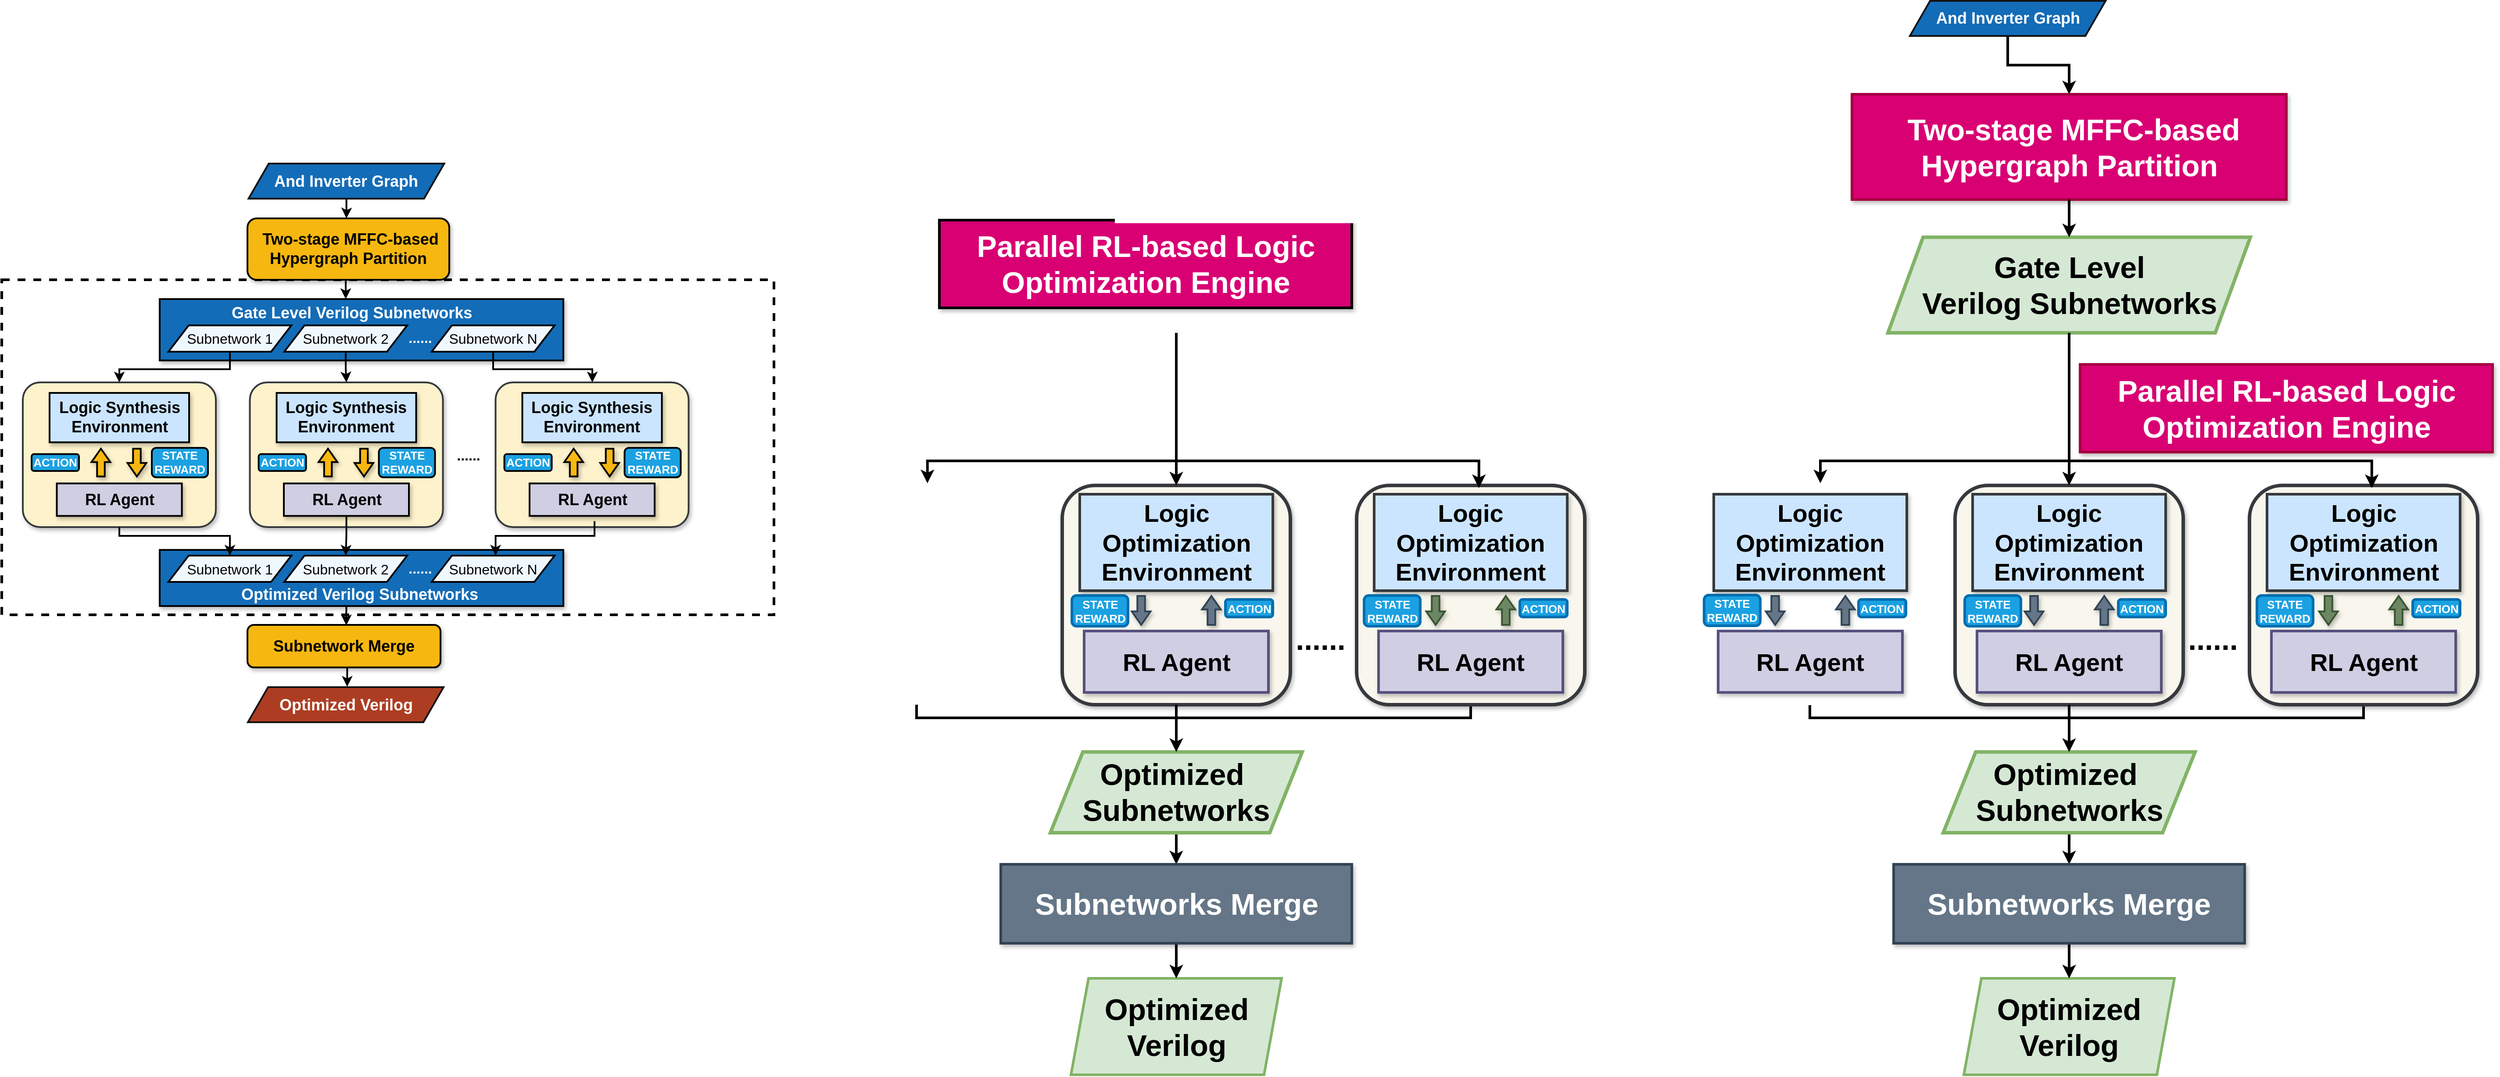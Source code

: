 <mxfile version="25.0.3">
  <diagram name="第 1 页" id="2leY5HMp6Ett028nWdfq">
    <mxGraphModel dx="5970" dy="3466" grid="1" gridSize="10" guides="1" tooltips="1" connect="1" arrows="1" fold="1" page="1" pageScale="1" pageWidth="1000" pageHeight="1300" math="0" shadow="0">
      <root>
        <mxCell id="0" />
        <mxCell id="1" parent="0" />
        <mxCell id="It7i3TktfvbQqpe2QVci-74" value="&lt;div&gt;&lt;br&gt;&lt;/div&gt;" style="rounded=0;whiteSpace=wrap;html=1;fillColor=#136cb7;strokeColor=#000000;strokeWidth=2;shadow=1;arcSize=25;" vertex="1" parent="1">
          <mxGeometry x="-1710" y="-890" width="460" height="70" as="geometry" />
        </mxCell>
        <mxCell id="xTtSK3jkWQ4TyL-IIgwB-2" value="" style="rounded=0;whiteSpace=wrap;html=1;fillColor=none;strokeWidth=3;dashed=1;" parent="1" vertex="1">
          <mxGeometry x="-1890" y="-912" width="880" height="382" as="geometry" />
        </mxCell>
        <mxCell id="dvFnTmYqKqfRrYYfjRXa-3" value="&lt;b style=&quot;font-size: 34px;&quot;&gt;Optimized Verilog&lt;/b&gt;" style="shape=parallelogram;perimeter=parallelogramPerimeter;whiteSpace=wrap;html=1;fixedSize=1;fillColor=#d5e8d4;strokeColor=#82b366;strokeWidth=3;" parent="1" vertex="1">
          <mxGeometry x="-671.5" y="-115.5" width="240" height="110" as="geometry" />
        </mxCell>
        <mxCell id="mWC_7gm0NGvsqLe8Leoa-31" value="" style="group;strokeWidth=4;" parent="1" vertex="1" connectable="0">
          <mxGeometry x="-681.5" y="-697.5" width="260" height="290" as="geometry" />
        </mxCell>
        <mxCell id="mWC_7gm0NGvsqLe8Leoa-32" value="" style="rounded=1;whiteSpace=wrap;html=1;strokeWidth=4;fillColor=#f9f7ed;strokeColor=#36393d;shadow=1;" parent="mWC_7gm0NGvsqLe8Leoa-31" vertex="1">
          <mxGeometry y="20" width="260" height="250" as="geometry" />
        </mxCell>
        <mxCell id="mWC_7gm0NGvsqLe8Leoa-33" value="&lt;font size=&quot;1&quot; style=&quot;&quot;&gt;&lt;b style=&quot;font-size: 28px;&quot;&gt;RL Agent&lt;/b&gt;&lt;/font&gt;" style="rounded=0;whiteSpace=wrap;html=1;fillColor=#d0cee2;strokeColor=#56517e;strokeWidth=3;shadow=1;" parent="mWC_7gm0NGvsqLe8Leoa-31" vertex="1">
          <mxGeometry x="25" y="186" width="210" height="70" as="geometry" />
        </mxCell>
        <mxCell id="mWC_7gm0NGvsqLe8Leoa-34" value="&lt;font size=&quot;1&quot; style=&quot;&quot;&gt;&lt;b style=&quot;font-size: 28px;&quot;&gt;Logic Optimization Environment&lt;/b&gt;&lt;/font&gt;" style="rounded=0;whiteSpace=wrap;html=1;fillColor=#cce5ff;strokeColor=#36393d;strokeWidth=3;shadow=1;" parent="mWC_7gm0NGvsqLe8Leoa-31" vertex="1">
          <mxGeometry x="20" y="30" width="220" height="110" as="geometry" />
        </mxCell>
        <mxCell id="mWC_7gm0NGvsqLe8Leoa-35" value="" style="shape=flexArrow;endArrow=classic;html=1;rounded=0;strokeWidth=2;endWidth=10.728;endSize=4.445;width=7.742;shadow=1;fillColor=#647687;strokeColor=#314354;" parent="mWC_7gm0NGvsqLe8Leoa-31" edge="1">
          <mxGeometry width="50" height="50" relative="1" as="geometry">
            <mxPoint x="90" y="145" as="sourcePoint" />
            <mxPoint x="90" y="180" as="targetPoint" />
          </mxGeometry>
        </mxCell>
        <mxCell id="mWC_7gm0NGvsqLe8Leoa-36" value="" style="shape=flexArrow;endArrow=classic;html=1;rounded=0;strokeWidth=2;endWidth=10.728;endSize=4.445;width=7.742;shadow=1;fillColor=#647687;strokeColor=#314354;" parent="mWC_7gm0NGvsqLe8Leoa-31" edge="1">
          <mxGeometry width="50" height="50" relative="1" as="geometry">
            <mxPoint x="170" y="180" as="sourcePoint" />
            <mxPoint x="170" y="145" as="targetPoint" />
          </mxGeometry>
        </mxCell>
        <mxCell id="xTtSK3jkWQ4TyL-IIgwB-56" value="&lt;b style=&quot;font-size: 13px;&quot;&gt;ACTION&lt;/b&gt;" style="rounded=1;whiteSpace=wrap;html=1;fontSize=13;fillColor=#1ba1e2;fontColor=#ffffff;strokeColor=#006EAF;strokeWidth=3;" parent="mWC_7gm0NGvsqLe8Leoa-31" vertex="1">
          <mxGeometry x="186" y="150" width="54" height="20" as="geometry" />
        </mxCell>
        <mxCell id="xTtSK3jkWQ4TyL-IIgwB-59" value="&lt;b style=&quot;font-size: 13px;&quot;&gt;STATE&lt;/b&gt;&lt;div&gt;&lt;b style=&quot;font-size: 13px;&quot;&gt;REWARD&lt;/b&gt;&lt;/div&gt;" style="rounded=1;whiteSpace=wrap;html=1;fontSize=13;fillColor=#1ba1e2;fontColor=#ffffff;strokeColor=#006EAF;strokeWidth=3;" parent="mWC_7gm0NGvsqLe8Leoa-31" vertex="1">
          <mxGeometry x="11" y="145.5" width="64" height="35" as="geometry" />
        </mxCell>
        <mxCell id="mWC_7gm0NGvsqLe8Leoa-37" value="" style="group;strokeWidth=4;" parent="1" vertex="1" connectable="0">
          <mxGeometry x="-346" y="-697.5" width="260" height="290" as="geometry" />
        </mxCell>
        <mxCell id="xTtSK3jkWQ4TyL-IIgwB-50" style="edgeStyle=orthogonalEdgeStyle;rounded=0;orthogonalLoop=1;jettySize=auto;html=1;endArrow=none;endFill=0;strokeWidth=3;" parent="mWC_7gm0NGvsqLe8Leoa-37" source="mWC_7gm0NGvsqLe8Leoa-38" edge="1">
          <mxGeometry relative="1" as="geometry">
            <mxPoint x="-239.5" y="285" as="targetPoint" />
            <Array as="points">
              <mxPoint x="130" y="285" />
              <mxPoint x="-239" y="285" />
            </Array>
          </mxGeometry>
        </mxCell>
        <mxCell id="mWC_7gm0NGvsqLe8Leoa-38" value="" style="rounded=1;whiteSpace=wrap;html=1;strokeWidth=4;fillColor=#f9f7ed;strokeColor=#36393d;shadow=1;" parent="mWC_7gm0NGvsqLe8Leoa-37" vertex="1">
          <mxGeometry y="20" width="260" height="250" as="geometry" />
        </mxCell>
        <mxCell id="mWC_7gm0NGvsqLe8Leoa-39" value="&lt;font size=&quot;1&quot; style=&quot;&quot;&gt;&lt;b style=&quot;font-size: 28px;&quot;&gt;RL Agent&lt;/b&gt;&lt;/font&gt;" style="rounded=0;whiteSpace=wrap;html=1;fillColor=#d0cee2;strokeColor=#56517e;strokeWidth=3;shadow=1;" parent="mWC_7gm0NGvsqLe8Leoa-37" vertex="1">
          <mxGeometry x="25" y="186" width="210" height="70" as="geometry" />
        </mxCell>
        <mxCell id="mWC_7gm0NGvsqLe8Leoa-40" value="&lt;font size=&quot;1&quot; style=&quot;&quot;&gt;&lt;b style=&quot;font-size: 28px;&quot;&gt;Logic Optimization Environment&lt;/b&gt;&lt;/font&gt;" style="rounded=0;whiteSpace=wrap;html=1;fillColor=#cce5ff;strokeColor=#36393d;strokeWidth=3;shadow=1;" parent="mWC_7gm0NGvsqLe8Leoa-37" vertex="1">
          <mxGeometry x="20" y="30" width="220" height="110" as="geometry" />
        </mxCell>
        <mxCell id="mWC_7gm0NGvsqLe8Leoa-41" value="" style="shape=flexArrow;endArrow=classic;html=1;rounded=0;strokeWidth=2;endWidth=10.728;endSize=4.445;width=7.742;shadow=1;fillColor=#6d8764;strokeColor=#3A5431;" parent="mWC_7gm0NGvsqLe8Leoa-37" edge="1">
          <mxGeometry width="50" height="50" relative="1" as="geometry">
            <mxPoint x="90" y="145" as="sourcePoint" />
            <mxPoint x="90" y="180" as="targetPoint" />
          </mxGeometry>
        </mxCell>
        <mxCell id="mWC_7gm0NGvsqLe8Leoa-42" value="" style="shape=flexArrow;endArrow=classic;html=1;rounded=0;strokeWidth=2;endWidth=10.728;endSize=4.445;width=7.742;shadow=1;fillColor=#6d8764;strokeColor=#3A5431;" parent="mWC_7gm0NGvsqLe8Leoa-37" edge="1">
          <mxGeometry width="50" height="50" relative="1" as="geometry">
            <mxPoint x="170" y="180" as="sourcePoint" />
            <mxPoint x="170" y="145" as="targetPoint" />
          </mxGeometry>
        </mxCell>
        <mxCell id="xTtSK3jkWQ4TyL-IIgwB-57" value="&lt;b style=&quot;font-size: 13px;&quot;&gt;ACTION&lt;/b&gt;" style="rounded=1;whiteSpace=wrap;html=1;fontSize=13;fillColor=#1ba1e2;fontColor=#ffffff;strokeColor=#006EAF;strokeWidth=3;" parent="mWC_7gm0NGvsqLe8Leoa-37" vertex="1">
          <mxGeometry x="186" y="150" width="54" height="20" as="geometry" />
        </mxCell>
        <mxCell id="xTtSK3jkWQ4TyL-IIgwB-60" value="&lt;b style=&quot;font-size: 13px;&quot;&gt;STATE&lt;/b&gt;&lt;div&gt;&lt;b style=&quot;font-size: 13px;&quot;&gt;REWARD&lt;/b&gt;&lt;/div&gt;" style="rounded=1;whiteSpace=wrap;html=1;fontSize=13;fillColor=#1ba1e2;fontColor=#ffffff;strokeColor=#006EAF;strokeWidth=3;" parent="mWC_7gm0NGvsqLe8Leoa-37" vertex="1">
          <mxGeometry x="8.5" y="145.5" width="64" height="35" as="geometry" />
        </mxCell>
        <mxCell id="LbmJ7f7Hz9VkS4XE6J_R-4" value="&lt;b style=&quot;&quot;&gt;&lt;font style=&quot;font-size: 34px;&quot;&gt;Parallel RL-based Logic Optimization Engine&lt;/font&gt;&lt;/b&gt;" style="rounded=0;whiteSpace=wrap;html=1;fillColor=#d80073;fontColor=#ffffff;strokeColor=#000000;strokeWidth=3;shadow=1;" parent="1" vertex="1">
          <mxGeometry x="-821.5" y="-980" width="470" height="100" as="geometry" />
        </mxCell>
        <mxCell id="JNxmvh4w0vHAei_3oK9w-4" style="edgeStyle=orthogonalEdgeStyle;rounded=0;orthogonalLoop=1;jettySize=auto;html=1;strokeWidth=2;" parent="1" source="xTtSK3jkWQ4TyL-IIgwB-12" edge="1">
          <mxGeometry relative="1" as="geometry">
            <mxPoint x="-1497.25" y="-982" as="targetPoint" />
          </mxGeometry>
        </mxCell>
        <mxCell id="xTtSK3jkWQ4TyL-IIgwB-12" value="&lt;b style=&quot;&quot;&gt;&lt;font color=&quot;#ffffff&quot; style=&quot;font-size: 18px;&quot;&gt;And Inverter Graph&lt;/font&gt;&lt;/b&gt;" style="shape=parallelogram;perimeter=parallelogramPerimeter;whiteSpace=wrap;html=1;fixedSize=1;size=23;fillColor=#136cb7;strokeColor=#121212;strokeWidth=2;" parent="1" vertex="1">
          <mxGeometry x="-1608.75" y="-1044.5" width="223" height="40" as="geometry" />
        </mxCell>
        <mxCell id="IY5S4Ec8WqqE0r2Iqz8L-5" style="rounded=0;orthogonalLoop=1;jettySize=auto;html=1;entryX=0.5;entryY=0;entryDx=0;entryDy=0;strokeWidth=3;" parent="1" target="mWC_7gm0NGvsqLe8Leoa-32" edge="1">
          <mxGeometry relative="1" as="geometry">
            <mxPoint x="-551.5" y="-851.5" as="sourcePoint" />
          </mxGeometry>
        </mxCell>
        <mxCell id="xTtSK3jkWQ4TyL-IIgwB-51" style="edgeStyle=orthogonalEdgeStyle;rounded=0;orthogonalLoop=1;jettySize=auto;html=1;endArrow=none;endFill=0;strokeWidth=3;" parent="1" edge="1">
          <mxGeometry relative="1" as="geometry">
            <mxPoint x="-585.5" y="-412.5" as="targetPoint" />
            <Array as="points">
              <mxPoint x="-847.5" y="-412.5" />
              <mxPoint x="-587.5" y="-412.5" />
            </Array>
            <mxPoint x="-847.471" y="-427.5" as="sourcePoint" />
          </mxGeometry>
        </mxCell>
        <mxCell id="oHI2UX2f5M0Zwac9s9rT-2" value="&lt;span style=&quot;font-size: 34px;&quot;&gt;&lt;b&gt;......&lt;/b&gt;&lt;/span&gt;" style="text;html=1;align=center;verticalAlign=middle;whiteSpace=wrap;rounded=0;" parent="1" vertex="1">
          <mxGeometry x="-457.5" y="-517.5" width="140" height="30" as="geometry" />
        </mxCell>
        <mxCell id="JNxmvh4w0vHAei_3oK9w-7" style="edgeStyle=orthogonalEdgeStyle;rounded=0;orthogonalLoop=1;jettySize=auto;html=1;entryX=0.5;entryY=0;entryDx=0;entryDy=0;strokeWidth=3;" parent="1" source="xTtSK3jkWQ4TyL-IIgwB-41" target="LbmJ7f7Hz9VkS4XE6J_R-12" edge="1">
          <mxGeometry relative="1" as="geometry" />
        </mxCell>
        <mxCell id="xTtSK3jkWQ4TyL-IIgwB-41" value="&lt;b style=&quot;font-size: 34px;&quot;&gt;Optimized&amp;nbsp;&lt;/b&gt;&lt;div&gt;&lt;b style=&quot;font-size: 34px;&quot;&gt;Subnetworks&lt;/b&gt;&lt;br&gt;&lt;/div&gt;" style="shape=parallelogram;perimeter=parallelogramPerimeter;whiteSpace=wrap;html=1;fixedSize=1;size=37;fillColor=#d5e8d4;strokeColor=#82b366;strokeWidth=4;" parent="1" vertex="1">
          <mxGeometry x="-695" y="-373.62" width="287" height="92.16" as="geometry" />
        </mxCell>
        <mxCell id="IY5S4Ec8WqqE0r2Iqz8L-8" style="edgeStyle=orthogonalEdgeStyle;rounded=0;orthogonalLoop=1;jettySize=auto;html=1;entryX=0.5;entryY=0;entryDx=0;entryDy=0;strokeWidth=3;" parent="1" source="LbmJ7f7Hz9VkS4XE6J_R-12" target="dvFnTmYqKqfRrYYfjRXa-3" edge="1">
          <mxGeometry relative="1" as="geometry" />
        </mxCell>
        <mxCell id="LbmJ7f7Hz9VkS4XE6J_R-12" value="&lt;b style=&quot;&quot;&gt;&lt;font style=&quot;font-size: 34px;&quot;&gt;Subnetworks Merge&lt;/font&gt;&lt;/b&gt;" style="rounded=0;whiteSpace=wrap;html=1;fillColor=#647687;fontColor=#ffffff;strokeColor=#314354;strokeWidth=3;shadow=1;" parent="1" vertex="1">
          <mxGeometry x="-751.5" y="-245.5" width="400" height="90" as="geometry" />
        </mxCell>
        <mxCell id="JNxmvh4w0vHAei_3oK9w-5" style="edgeStyle=orthogonalEdgeStyle;rounded=0;orthogonalLoop=1;jettySize=auto;html=1;strokeWidth=2;exitX=0.5;exitY=1;exitDx=0;exitDy=0;" parent="1" source="It7i3TktfvbQqpe2QVci-43" edge="1">
          <mxGeometry relative="1" as="geometry">
            <mxPoint x="-1496.75" y="-908.5" as="sourcePoint" />
            <mxPoint x="-1498" y="-890" as="targetPoint" />
          </mxGeometry>
        </mxCell>
        <mxCell id="JNxmvh4w0vHAei_3oK9w-10" style="edgeStyle=orthogonalEdgeStyle;rounded=0;orthogonalLoop=1;jettySize=auto;html=1;entryX=0.5;entryY=0;entryDx=0;entryDy=0;strokeWidth=3;" parent="1" source="mWC_7gm0NGvsqLe8Leoa-32" target="xTtSK3jkWQ4TyL-IIgwB-41" edge="1">
          <mxGeometry relative="1" as="geometry" />
        </mxCell>
        <mxCell id="IY5S4Ec8WqqE0r2Iqz8L-6" style="edgeStyle=orthogonalEdgeStyle;rounded=0;orthogonalLoop=1;jettySize=auto;html=1;entryX=0.536;entryY=0.012;entryDx=0;entryDy=0;entryPerimeter=0;strokeWidth=3;" parent="1" target="mWC_7gm0NGvsqLe8Leoa-38" edge="1">
          <mxGeometry relative="1" as="geometry">
            <Array as="points">
              <mxPoint x="-551" y="-705.5" />
              <mxPoint x="-207" y="-705.5" />
            </Array>
            <mxPoint x="-551.5" y="-851.5" as="sourcePoint" />
          </mxGeometry>
        </mxCell>
        <mxCell id="IY5S4Ec8WqqE0r2Iqz8L-7" style="edgeStyle=orthogonalEdgeStyle;rounded=0;orthogonalLoop=1;jettySize=auto;html=1;entryX=0.54;entryY=-0.01;entryDx=0;entryDy=0;entryPerimeter=0;strokeWidth=3;" parent="1" edge="1">
          <mxGeometry relative="1" as="geometry">
            <Array as="points">
              <mxPoint x="-551" y="-705.5" />
              <mxPoint x="-835" y="-705.5" />
            </Array>
            <mxPoint x="-551.5" y="-851.5" as="sourcePoint" />
            <mxPoint x="-835.1" y="-680" as="targetPoint" />
          </mxGeometry>
        </mxCell>
        <mxCell id="It7i3TktfvbQqpe2QVci-1" value="&lt;b style=&quot;font-size: 34px;&quot;&gt;Optimized Verilog&lt;/b&gt;" style="shape=parallelogram;perimeter=parallelogramPerimeter;whiteSpace=wrap;html=1;fixedSize=1;fillColor=#d5e8d4;strokeColor=#82b366;strokeWidth=3;" vertex="1" parent="1">
          <mxGeometry x="346" y="-115.5" width="240" height="110" as="geometry" />
        </mxCell>
        <mxCell id="It7i3TktfvbQqpe2QVci-2" value="" style="group" vertex="1" connectable="0" parent="1">
          <mxGeometry x="158.5" y="-1123.5" width="615" height="120" as="geometry" />
        </mxCell>
        <mxCell id="It7i3TktfvbQqpe2QVci-3" value="&lt;b style=&quot;color: rgb(0, 0, 0);&quot;&gt;&lt;font style=&quot;font-size: 34px;&quot; color=&quot;#ffffff&quot;&gt;&amp;nbsp;Two-stage MFFC-based Hypergraph Partition&lt;/font&gt;&lt;/b&gt;" style="rounded=0;whiteSpace=wrap;html=1;fillColor=#d80073;fontColor=#ffffff;strokeColor=#A50040;strokeWidth=3;shadow=1;" vertex="1" parent="It7i3TktfvbQqpe2QVci-2">
          <mxGeometry x="60" width="495" height="120" as="geometry" />
        </mxCell>
        <mxCell id="It7i3TktfvbQqpe2QVci-4" value="" style="group;strokeWidth=4;" vertex="1" connectable="0" parent="1">
          <mxGeometry x="336" y="-697.5" width="260" height="290" as="geometry" />
        </mxCell>
        <mxCell id="It7i3TktfvbQqpe2QVci-5" value="" style="rounded=1;whiteSpace=wrap;html=1;strokeWidth=4;fillColor=#f9f7ed;strokeColor=#36393d;shadow=1;" vertex="1" parent="It7i3TktfvbQqpe2QVci-4">
          <mxGeometry y="20" width="260" height="250" as="geometry" />
        </mxCell>
        <mxCell id="It7i3TktfvbQqpe2QVci-6" value="&lt;font size=&quot;1&quot; style=&quot;&quot;&gt;&lt;b style=&quot;font-size: 28px;&quot;&gt;RL Agent&lt;/b&gt;&lt;/font&gt;" style="rounded=0;whiteSpace=wrap;html=1;fillColor=#d0cee2;strokeColor=#56517e;strokeWidth=3;shadow=1;" vertex="1" parent="It7i3TktfvbQqpe2QVci-4">
          <mxGeometry x="25" y="186" width="210" height="70" as="geometry" />
        </mxCell>
        <mxCell id="It7i3TktfvbQqpe2QVci-7" value="&lt;font size=&quot;1&quot; style=&quot;&quot;&gt;&lt;b style=&quot;font-size: 28px;&quot;&gt;Logic Optimization Environment&lt;/b&gt;&lt;/font&gt;" style="rounded=0;whiteSpace=wrap;html=1;fillColor=#cce5ff;strokeColor=#36393d;strokeWidth=3;shadow=1;" vertex="1" parent="It7i3TktfvbQqpe2QVci-4">
          <mxGeometry x="20" y="30" width="220" height="110" as="geometry" />
        </mxCell>
        <mxCell id="It7i3TktfvbQqpe2QVci-8" value="" style="shape=flexArrow;endArrow=classic;html=1;rounded=0;strokeWidth=2;endWidth=10.728;endSize=4.445;width=7.742;shadow=1;fillColor=#647687;strokeColor=#314354;" edge="1" parent="It7i3TktfvbQqpe2QVci-4">
          <mxGeometry width="50" height="50" relative="1" as="geometry">
            <mxPoint x="90" y="145" as="sourcePoint" />
            <mxPoint x="90" y="180" as="targetPoint" />
          </mxGeometry>
        </mxCell>
        <mxCell id="It7i3TktfvbQqpe2QVci-9" value="" style="shape=flexArrow;endArrow=classic;html=1;rounded=0;strokeWidth=2;endWidth=10.728;endSize=4.445;width=7.742;shadow=1;fillColor=#647687;strokeColor=#314354;" edge="1" parent="It7i3TktfvbQqpe2QVci-4">
          <mxGeometry width="50" height="50" relative="1" as="geometry">
            <mxPoint x="170" y="180" as="sourcePoint" />
            <mxPoint x="170" y="145" as="targetPoint" />
          </mxGeometry>
        </mxCell>
        <mxCell id="It7i3TktfvbQqpe2QVci-10" value="&lt;b style=&quot;font-size: 13px;&quot;&gt;ACTION&lt;/b&gt;" style="rounded=1;whiteSpace=wrap;html=1;fontSize=13;fillColor=#1ba1e2;fontColor=#ffffff;strokeColor=#006EAF;strokeWidth=3;" vertex="1" parent="It7i3TktfvbQqpe2QVci-4">
          <mxGeometry x="186" y="150" width="54" height="20" as="geometry" />
        </mxCell>
        <mxCell id="It7i3TktfvbQqpe2QVci-11" value="&lt;b style=&quot;font-size: 13px;&quot;&gt;STATE&lt;/b&gt;&lt;div&gt;&lt;b style=&quot;font-size: 13px;&quot;&gt;REWARD&lt;/b&gt;&lt;/div&gt;" style="rounded=1;whiteSpace=wrap;html=1;fontSize=13;fillColor=#1ba1e2;fontColor=#ffffff;strokeColor=#006EAF;strokeWidth=3;" vertex="1" parent="It7i3TktfvbQqpe2QVci-4">
          <mxGeometry x="11" y="145.5" width="64" height="35" as="geometry" />
        </mxCell>
        <mxCell id="It7i3TktfvbQqpe2QVci-12" value="" style="group;strokeWidth=4;" vertex="1" connectable="0" parent="1">
          <mxGeometry x="671.5" y="-697.5" width="260" height="290" as="geometry" />
        </mxCell>
        <mxCell id="It7i3TktfvbQqpe2QVci-13" style="edgeStyle=orthogonalEdgeStyle;rounded=0;orthogonalLoop=1;jettySize=auto;html=1;endArrow=none;endFill=0;strokeWidth=3;" edge="1" parent="It7i3TktfvbQqpe2QVci-12" source="It7i3TktfvbQqpe2QVci-14">
          <mxGeometry relative="1" as="geometry">
            <mxPoint x="-239.5" y="285" as="targetPoint" />
            <Array as="points">
              <mxPoint x="130" y="285" />
              <mxPoint x="-239" y="285" />
            </Array>
          </mxGeometry>
        </mxCell>
        <mxCell id="It7i3TktfvbQqpe2QVci-14" value="" style="rounded=1;whiteSpace=wrap;html=1;strokeWidth=4;fillColor=#f9f7ed;strokeColor=#36393d;shadow=1;" vertex="1" parent="It7i3TktfvbQqpe2QVci-12">
          <mxGeometry y="20" width="260" height="250" as="geometry" />
        </mxCell>
        <mxCell id="It7i3TktfvbQqpe2QVci-15" value="&lt;font size=&quot;1&quot; style=&quot;&quot;&gt;&lt;b style=&quot;font-size: 28px;&quot;&gt;RL Agent&lt;/b&gt;&lt;/font&gt;" style="rounded=0;whiteSpace=wrap;html=1;fillColor=#d0cee2;strokeColor=#56517e;strokeWidth=3;shadow=1;" vertex="1" parent="It7i3TktfvbQqpe2QVci-12">
          <mxGeometry x="25" y="186" width="210" height="70" as="geometry" />
        </mxCell>
        <mxCell id="It7i3TktfvbQqpe2QVci-16" value="&lt;font size=&quot;1&quot; style=&quot;&quot;&gt;&lt;b style=&quot;font-size: 28px;&quot;&gt;Logic Optimization Environment&lt;/b&gt;&lt;/font&gt;" style="rounded=0;whiteSpace=wrap;html=1;fillColor=#cce5ff;strokeColor=#36393d;strokeWidth=3;shadow=1;" vertex="1" parent="It7i3TktfvbQqpe2QVci-12">
          <mxGeometry x="20" y="30" width="220" height="110" as="geometry" />
        </mxCell>
        <mxCell id="It7i3TktfvbQqpe2QVci-17" value="" style="shape=flexArrow;endArrow=classic;html=1;rounded=0;strokeWidth=2;endWidth=10.728;endSize=4.445;width=7.742;shadow=1;fillColor=#6d8764;strokeColor=#3A5431;" edge="1" parent="It7i3TktfvbQqpe2QVci-12">
          <mxGeometry width="50" height="50" relative="1" as="geometry">
            <mxPoint x="90" y="145" as="sourcePoint" />
            <mxPoint x="90" y="180" as="targetPoint" />
          </mxGeometry>
        </mxCell>
        <mxCell id="It7i3TktfvbQqpe2QVci-18" value="" style="shape=flexArrow;endArrow=classic;html=1;rounded=0;strokeWidth=2;endWidth=10.728;endSize=4.445;width=7.742;shadow=1;fillColor=#6d8764;strokeColor=#3A5431;" edge="1" parent="It7i3TktfvbQqpe2QVci-12">
          <mxGeometry width="50" height="50" relative="1" as="geometry">
            <mxPoint x="170" y="180" as="sourcePoint" />
            <mxPoint x="170" y="145" as="targetPoint" />
          </mxGeometry>
        </mxCell>
        <mxCell id="It7i3TktfvbQqpe2QVci-19" value="&lt;b style=&quot;font-size: 13px;&quot;&gt;ACTION&lt;/b&gt;" style="rounded=1;whiteSpace=wrap;html=1;fontSize=13;fillColor=#1ba1e2;fontColor=#ffffff;strokeColor=#006EAF;strokeWidth=3;" vertex="1" parent="It7i3TktfvbQqpe2QVci-12">
          <mxGeometry x="186" y="150" width="54" height="20" as="geometry" />
        </mxCell>
        <mxCell id="It7i3TktfvbQqpe2QVci-20" value="&lt;b style=&quot;font-size: 13px;&quot;&gt;STATE&lt;/b&gt;&lt;div&gt;&lt;b style=&quot;font-size: 13px;&quot;&gt;REWARD&lt;/b&gt;&lt;/div&gt;" style="rounded=1;whiteSpace=wrap;html=1;fontSize=13;fillColor=#1ba1e2;fontColor=#ffffff;strokeColor=#006EAF;strokeWidth=3;" vertex="1" parent="It7i3TktfvbQqpe2QVci-12">
          <mxGeometry x="8.5" y="145.5" width="64" height="35" as="geometry" />
        </mxCell>
        <mxCell id="It7i3TktfvbQqpe2QVci-21" value="&lt;b style=&quot;&quot;&gt;&lt;font style=&quot;font-size: 34px;&quot;&gt;Parallel RL-based Logic Optimization Engine&lt;/font&gt;&lt;/b&gt;" style="rounded=0;whiteSpace=wrap;html=1;fillColor=#d80073;fontColor=#ffffff;strokeColor=#A50040;strokeWidth=3;shadow=1;" vertex="1" parent="1">
          <mxGeometry x="478.5" y="-815.5" width="470" height="100" as="geometry" />
        </mxCell>
        <mxCell id="It7i3TktfvbQqpe2QVci-22" style="edgeStyle=orthogonalEdgeStyle;rounded=0;orthogonalLoop=1;jettySize=auto;html=1;strokeWidth=3;" edge="1" parent="1" source="It7i3TktfvbQqpe2QVci-23" target="It7i3TktfvbQqpe2QVci-3">
          <mxGeometry relative="1" as="geometry" />
        </mxCell>
        <mxCell id="It7i3TktfvbQqpe2QVci-23" value="&lt;b style=&quot;&quot;&gt;&lt;font color=&quot;#ffffff&quot; style=&quot;font-size: 18px;&quot;&gt;And Inverter Graph&lt;/font&gt;&lt;/b&gt;" style="shape=parallelogram;perimeter=parallelogramPerimeter;whiteSpace=wrap;html=1;fixedSize=1;size=23;fillColor=#136cb7;strokeColor=#121212;strokeWidth=2;" vertex="1" parent="1">
          <mxGeometry x="284.5" y="-1230" width="223" height="40" as="geometry" />
        </mxCell>
        <mxCell id="It7i3TktfvbQqpe2QVci-24" style="rounded=0;orthogonalLoop=1;jettySize=auto;html=1;entryX=0.5;entryY=0;entryDx=0;entryDy=0;strokeWidth=3;" edge="1" parent="1" source="It7i3TktfvbQqpe2QVci-25" target="It7i3TktfvbQqpe2QVci-5">
          <mxGeometry relative="1" as="geometry" />
        </mxCell>
        <mxCell id="It7i3TktfvbQqpe2QVci-25" value="&lt;font style=&quot;font-size: 34px;&quot;&gt;&lt;b&gt;&lt;font style=&quot;font-size: 34px;&quot;&gt;Gate Level Verilog&lt;/font&gt;&lt;/b&gt;&lt;b style=&quot;background-color: initial;&quot;&gt;&lt;font style=&quot;font-size: 34px;&quot;&gt;&amp;nbsp;Subnetworks&lt;/font&gt;&lt;/b&gt;&lt;/font&gt;" style="shape=parallelogram;perimeter=parallelogramPerimeter;whiteSpace=wrap;html=1;fixedSize=1;size=40;fillColor=#d5e8d4;strokeColor=#82b366;strokeWidth=4;" vertex="1" parent="1">
          <mxGeometry x="259.5" y="-960.5" width="413" height="109" as="geometry" />
        </mxCell>
        <mxCell id="It7i3TktfvbQqpe2QVci-26" style="edgeStyle=orthogonalEdgeStyle;rounded=0;orthogonalLoop=1;jettySize=auto;html=1;endArrow=none;endFill=0;strokeWidth=3;" edge="1" parent="1">
          <mxGeometry relative="1" as="geometry">
            <mxPoint x="432" y="-412.5" as="targetPoint" />
            <Array as="points">
              <mxPoint x="170" y="-412.5" />
              <mxPoint x="430" y="-412.5" />
            </Array>
            <mxPoint x="170.5" y="-427" as="sourcePoint" />
          </mxGeometry>
        </mxCell>
        <mxCell id="It7i3TktfvbQqpe2QVci-27" value="&lt;font size=&quot;1&quot; style=&quot;&quot;&gt;&lt;b style=&quot;font-size: 28px;&quot;&gt;RL Agent&lt;/b&gt;&lt;/font&gt;" style="rounded=0;whiteSpace=wrap;html=1;fillColor=#d0cee2;strokeColor=#56517e;strokeWidth=3;shadow=1;" vertex="1" parent="1">
          <mxGeometry x="66" y="-511.5" width="210" height="70" as="geometry" />
        </mxCell>
        <mxCell id="It7i3TktfvbQqpe2QVci-28" value="&lt;font size=&quot;1&quot; style=&quot;&quot;&gt;&lt;b style=&quot;font-size: 28px;&quot;&gt;Logic Optimization Environment&lt;/b&gt;&lt;/font&gt;" style="rounded=0;whiteSpace=wrap;html=1;fillColor=#cce5ff;strokeColor=#36393d;strokeWidth=3;shadow=1;" vertex="1" parent="1">
          <mxGeometry x="61" y="-667.5" width="220" height="110" as="geometry" />
        </mxCell>
        <mxCell id="It7i3TktfvbQqpe2QVci-29" value="" style="shape=flexArrow;endArrow=classic;html=1;rounded=0;strokeWidth=2;endWidth=10.728;endSize=4.445;width=7.742;shadow=1;fillColor=#647687;strokeColor=#314354;" edge="1" parent="1">
          <mxGeometry width="50" height="50" relative="1" as="geometry">
            <mxPoint x="131" y="-552.5" as="sourcePoint" />
            <mxPoint x="131" y="-517.5" as="targetPoint" />
          </mxGeometry>
        </mxCell>
        <mxCell id="It7i3TktfvbQqpe2QVci-30" value="" style="shape=flexArrow;endArrow=classic;html=1;rounded=0;strokeWidth=2;endWidth=10.728;endSize=4.445;width=7.742;shadow=1;fillColor=#647687;strokeColor=#314354;" edge="1" parent="1">
          <mxGeometry width="50" height="50" relative="1" as="geometry">
            <mxPoint x="211" y="-517.5" as="sourcePoint" />
            <mxPoint x="211" y="-552.5" as="targetPoint" />
          </mxGeometry>
        </mxCell>
        <mxCell id="It7i3TktfvbQqpe2QVci-31" value="&lt;span style=&quot;font-size: 34px;&quot;&gt;&lt;b&gt;......&lt;/b&gt;&lt;/span&gt;" style="text;html=1;align=center;verticalAlign=middle;whiteSpace=wrap;rounded=0;" vertex="1" parent="1">
          <mxGeometry x="560" y="-517.5" width="140" height="30" as="geometry" />
        </mxCell>
        <mxCell id="It7i3TktfvbQqpe2QVci-32" value="&lt;b style=&quot;font-size: 13px;&quot;&gt;ACTION&lt;/b&gt;" style="rounded=1;whiteSpace=wrap;html=1;fontSize=13;fillColor=#1ba1e2;fontColor=#ffffff;strokeColor=#006EAF;strokeWidth=3;" vertex="1" parent="1">
          <mxGeometry x="226" y="-547.5" width="54" height="20" as="geometry" />
        </mxCell>
        <mxCell id="It7i3TktfvbQqpe2QVci-33" value="&lt;b style=&quot;font-size: 13px;&quot;&gt;STATE&lt;/b&gt;&lt;div&gt;&lt;b style=&quot;font-size: 13px;&quot;&gt;REWARD&lt;/b&gt;&lt;/div&gt;" style="rounded=1;whiteSpace=wrap;html=1;fontSize=13;fillColor=#1ba1e2;fontColor=#ffffff;strokeColor=#006EAF;strokeWidth=3;" vertex="1" parent="1">
          <mxGeometry x="50" y="-552.5" width="64" height="35" as="geometry" />
        </mxCell>
        <mxCell id="It7i3TktfvbQqpe2QVci-34" style="edgeStyle=orthogonalEdgeStyle;rounded=0;orthogonalLoop=1;jettySize=auto;html=1;entryX=0.5;entryY=0;entryDx=0;entryDy=0;strokeWidth=3;" edge="1" parent="1" source="It7i3TktfvbQqpe2QVci-35" target="It7i3TktfvbQqpe2QVci-37">
          <mxGeometry relative="1" as="geometry" />
        </mxCell>
        <mxCell id="It7i3TktfvbQqpe2QVci-35" value="&lt;b style=&quot;font-size: 34px;&quot;&gt;Optimized&amp;nbsp;&lt;/b&gt;&lt;div&gt;&lt;b style=&quot;font-size: 34px;&quot;&gt;Subnetworks&lt;/b&gt;&lt;br&gt;&lt;/div&gt;" style="shape=parallelogram;perimeter=parallelogramPerimeter;whiteSpace=wrap;html=1;fixedSize=1;size=37;fillColor=#d5e8d4;strokeColor=#82b366;strokeWidth=4;" vertex="1" parent="1">
          <mxGeometry x="322.5" y="-373.62" width="287" height="92.16" as="geometry" />
        </mxCell>
        <mxCell id="It7i3TktfvbQqpe2QVci-36" style="edgeStyle=orthogonalEdgeStyle;rounded=0;orthogonalLoop=1;jettySize=auto;html=1;entryX=0.5;entryY=0;entryDx=0;entryDy=0;strokeWidth=3;" edge="1" parent="1" source="It7i3TktfvbQqpe2QVci-37" target="It7i3TktfvbQqpe2QVci-1">
          <mxGeometry relative="1" as="geometry" />
        </mxCell>
        <mxCell id="It7i3TktfvbQqpe2QVci-37" value="&lt;b style=&quot;&quot;&gt;&lt;font style=&quot;font-size: 34px;&quot;&gt;Subnetworks Merge&lt;/font&gt;&lt;/b&gt;" style="rounded=0;whiteSpace=wrap;html=1;fillColor=#647687;fontColor=#ffffff;strokeColor=#314354;strokeWidth=3;shadow=1;" vertex="1" parent="1">
          <mxGeometry x="266" y="-245.5" width="400" height="90" as="geometry" />
        </mxCell>
        <mxCell id="It7i3TktfvbQqpe2QVci-38" style="edgeStyle=orthogonalEdgeStyle;rounded=0;orthogonalLoop=1;jettySize=auto;html=1;entryX=0.5;entryY=0;entryDx=0;entryDy=0;strokeWidth=3;" edge="1" parent="1" source="It7i3TktfvbQqpe2QVci-3" target="It7i3TktfvbQqpe2QVci-25">
          <mxGeometry relative="1" as="geometry" />
        </mxCell>
        <mxCell id="It7i3TktfvbQqpe2QVci-39" style="edgeStyle=orthogonalEdgeStyle;rounded=0;orthogonalLoop=1;jettySize=auto;html=1;entryX=0.5;entryY=0;entryDx=0;entryDy=0;strokeWidth=3;" edge="1" parent="1" source="It7i3TktfvbQqpe2QVci-5" target="It7i3TktfvbQqpe2QVci-35">
          <mxGeometry relative="1" as="geometry" />
        </mxCell>
        <mxCell id="It7i3TktfvbQqpe2QVci-40" style="edgeStyle=orthogonalEdgeStyle;rounded=0;orthogonalLoop=1;jettySize=auto;html=1;entryX=0.536;entryY=0.012;entryDx=0;entryDy=0;entryPerimeter=0;strokeWidth=3;" edge="1" parent="1" source="It7i3TktfvbQqpe2QVci-25" target="It7i3TktfvbQqpe2QVci-14">
          <mxGeometry relative="1" as="geometry">
            <Array as="points">
              <mxPoint x="466.5" y="-705.5" />
              <mxPoint x="810.5" y="-705.5" />
            </Array>
          </mxGeometry>
        </mxCell>
        <mxCell id="It7i3TktfvbQqpe2QVci-41" style="edgeStyle=orthogonalEdgeStyle;rounded=0;orthogonalLoop=1;jettySize=auto;html=1;entryX=0.54;entryY=-0.01;entryDx=0;entryDy=0;entryPerimeter=0;strokeWidth=3;" edge="1" parent="1" source="It7i3TktfvbQqpe2QVci-25">
          <mxGeometry relative="1" as="geometry">
            <Array as="points">
              <mxPoint x="466.5" y="-705.5" />
              <mxPoint x="182.5" y="-705.5" />
            </Array>
            <mxPoint x="182.5" y="-680" as="targetPoint" />
          </mxGeometry>
        </mxCell>
        <mxCell id="It7i3TktfvbQqpe2QVci-43" value="&lt;b&gt;&lt;font style=&quot;font-size: 18px;&quot;&gt;&amp;nbsp;Two-stage MFFC-based Hypergraph Partition&lt;/font&gt;&lt;/b&gt;" style="rounded=1;whiteSpace=wrap;html=1;fillColor=#f7b711;strokeColor=#000000;strokeWidth=2;shadow=1;" vertex="1" parent="1">
          <mxGeometry x="-1610" y="-982" width="230" height="70" as="geometry" />
        </mxCell>
        <mxCell id="It7i3TktfvbQqpe2QVci-55" value="" style="group" vertex="1" connectable="0" parent="1">
          <mxGeometry x="-1866" y="-795" width="220" height="165" as="geometry" />
        </mxCell>
        <mxCell id="It7i3TktfvbQqpe2QVci-46" value="" style="rounded=1;whiteSpace=wrap;html=1;strokeWidth=2;fillColor=#FDF2CC;strokeColor=#36393d;shadow=1;arcSize=12;" vertex="1" parent="It7i3TktfvbQqpe2QVci-55">
          <mxGeometry width="220" height="165" as="geometry" />
        </mxCell>
        <mxCell id="It7i3TktfvbQqpe2QVci-47" value="&lt;font style=&quot;font-size: 18px;&quot;&gt;&lt;b style=&quot;&quot;&gt;RL Agent&lt;/b&gt;&lt;/font&gt;" style="rounded=0;whiteSpace=wrap;html=1;fillColor=#d0cee2;strokeColor=#000000;strokeWidth=2;shadow=1;" vertex="1" parent="It7i3TktfvbQqpe2QVci-55">
          <mxGeometry x="38.75" y="115.211" width="142.5" height="37.041" as="geometry" />
        </mxCell>
        <mxCell id="It7i3TktfvbQqpe2QVci-48" value="&lt;font style=&quot;font-size: 18px;&quot;&gt;&lt;b style=&quot;&quot;&gt;Logic Synthesis Environment&lt;/b&gt;&lt;/font&gt;" style="rounded=0;whiteSpace=wrap;html=1;fillColor=#cce5ff;strokeColor=#000000;strokeWidth=2;shadow=1;" vertex="1" parent="It7i3TktfvbQqpe2QVci-55">
          <mxGeometry x="30.5" y="12.026" width="159" height="56.283" as="geometry" />
        </mxCell>
        <mxCell id="It7i3TktfvbQqpe2QVci-49" value="" style="shape=flexArrow;endArrow=classic;html=1;rounded=0;strokeWidth=2;endWidth=10.728;endSize=4.445;width=7.742;shadow=1;fillColor=#f6b711;strokeColor=#000000;" edge="1" parent="It7i3TktfvbQqpe2QVci-55">
          <mxGeometry width="50" height="50" relative="1" as="geometry">
            <mxPoint x="130" y="74.563" as="sourcePoint" />
            <mxPoint x="130" y="108.236" as="targetPoint" />
          </mxGeometry>
        </mxCell>
        <mxCell id="It7i3TktfvbQqpe2QVci-50" value="" style="shape=flexArrow;endArrow=classic;html=1;rounded=0;strokeWidth=2;endWidth=10.728;endSize=4.445;width=7.742;shadow=1;fillColor=#f8b811;strokeColor=#000000;" edge="1" parent="It7i3TktfvbQqpe2QVci-55">
          <mxGeometry width="50" height="50" relative="1" as="geometry">
            <mxPoint x="89" y="108.236" as="sourcePoint" />
            <mxPoint x="89" y="74.563" as="targetPoint" />
          </mxGeometry>
        </mxCell>
        <mxCell id="It7i3TktfvbQqpe2QVci-51" value="&lt;b style=&quot;font-size: 13px;&quot;&gt;ACTION&lt;/b&gt;" style="rounded=1;whiteSpace=wrap;html=1;fontSize=13;fillColor=#1ba1e2;fontColor=#ffffff;strokeColor=#000000;strokeWidth=2;" vertex="1" parent="It7i3TktfvbQqpe2QVci-55">
          <mxGeometry x="10" y="81.778" width="54" height="19.242" as="geometry" />
        </mxCell>
        <mxCell id="It7i3TktfvbQqpe2QVci-52" value="&lt;b style=&quot;font-size: 13px;&quot;&gt;STATE&lt;/b&gt;&lt;div&gt;&lt;b style=&quot;font-size: 13px;&quot;&gt;REWARD&lt;/b&gt;&lt;/div&gt;" style="rounded=1;whiteSpace=wrap;html=1;fontSize=13;fillColor=#1ba1e2;fontColor=#ffffff;strokeColor=#000000;strokeWidth=2;" vertex="1" parent="It7i3TktfvbQqpe2QVci-55">
          <mxGeometry x="147" y="74.563" width="64" height="33.673" as="geometry" />
        </mxCell>
        <mxCell id="It7i3TktfvbQqpe2QVci-56" value="" style="group" vertex="1" connectable="0" parent="1">
          <mxGeometry x="-1607.25" y="-795" width="220" height="165" as="geometry" />
        </mxCell>
        <mxCell id="It7i3TktfvbQqpe2QVci-57" value="" style="rounded=1;whiteSpace=wrap;html=1;strokeWidth=2;fillColor=#FDF2CC;strokeColor=#36393d;shadow=1;arcSize=12;" vertex="1" parent="It7i3TktfvbQqpe2QVci-56">
          <mxGeometry width="220" height="165" as="geometry" />
        </mxCell>
        <mxCell id="It7i3TktfvbQqpe2QVci-58" value="&lt;font style=&quot;font-size: 18px;&quot;&gt;&lt;b style=&quot;&quot;&gt;RL Agent&lt;/b&gt;&lt;/font&gt;" style="rounded=0;whiteSpace=wrap;html=1;fillColor=#d0cee2;strokeColor=#000000;strokeWidth=2;shadow=1;" vertex="1" parent="It7i3TktfvbQqpe2QVci-56">
          <mxGeometry x="38.75" y="115.211" width="142.5" height="37.041" as="geometry" />
        </mxCell>
        <mxCell id="It7i3TktfvbQqpe2QVci-59" value="&lt;font style=&quot;font-size: 18px;&quot;&gt;&lt;b style=&quot;&quot;&gt;Logic Synthesis Environment&lt;/b&gt;&lt;/font&gt;" style="rounded=0;whiteSpace=wrap;html=1;fillColor=#cce5ff;strokeColor=#000000;strokeWidth=2;shadow=1;" vertex="1" parent="It7i3TktfvbQqpe2QVci-56">
          <mxGeometry x="30.5" y="12.026" width="159" height="56.283" as="geometry" />
        </mxCell>
        <mxCell id="It7i3TktfvbQqpe2QVci-60" value="" style="shape=flexArrow;endArrow=classic;html=1;rounded=0;strokeWidth=2;endWidth=10.728;endSize=4.445;width=7.742;shadow=1;fillColor=#f6b711;strokeColor=#000000;" edge="1" parent="It7i3TktfvbQqpe2QVci-56">
          <mxGeometry width="50" height="50" relative="1" as="geometry">
            <mxPoint x="130" y="74.563" as="sourcePoint" />
            <mxPoint x="130" y="108.236" as="targetPoint" />
          </mxGeometry>
        </mxCell>
        <mxCell id="It7i3TktfvbQqpe2QVci-61" value="" style="shape=flexArrow;endArrow=classic;html=1;rounded=0;strokeWidth=2;endWidth=10.728;endSize=4.445;width=7.742;shadow=1;fillColor=#f8b811;strokeColor=#000000;" edge="1" parent="It7i3TktfvbQqpe2QVci-56">
          <mxGeometry width="50" height="50" relative="1" as="geometry">
            <mxPoint x="89" y="108.236" as="sourcePoint" />
            <mxPoint x="89" y="74.563" as="targetPoint" />
          </mxGeometry>
        </mxCell>
        <mxCell id="It7i3TktfvbQqpe2QVci-62" value="&lt;b style=&quot;font-size: 13px;&quot;&gt;ACTION&lt;/b&gt;" style="rounded=1;whiteSpace=wrap;html=1;fontSize=13;fillColor=#1ba1e2;fontColor=#ffffff;strokeColor=#000000;strokeWidth=2;" vertex="1" parent="It7i3TktfvbQqpe2QVci-56">
          <mxGeometry x="10" y="81.778" width="54" height="19.242" as="geometry" />
        </mxCell>
        <mxCell id="It7i3TktfvbQqpe2QVci-63" value="&lt;b style=&quot;font-size: 13px;&quot;&gt;STATE&lt;/b&gt;&lt;div&gt;&lt;b style=&quot;font-size: 13px;&quot;&gt;REWARD&lt;/b&gt;&lt;/div&gt;" style="rounded=1;whiteSpace=wrap;html=1;fontSize=13;fillColor=#1ba1e2;fontColor=#ffffff;strokeColor=#000000;strokeWidth=2;" vertex="1" parent="It7i3TktfvbQqpe2QVci-56">
          <mxGeometry x="147" y="74.563" width="64" height="33.673" as="geometry" />
        </mxCell>
        <mxCell id="It7i3TktfvbQqpe2QVci-64" value="" style="group" vertex="1" connectable="0" parent="1">
          <mxGeometry x="-1327.25" y="-795" width="220" height="165" as="geometry" />
        </mxCell>
        <mxCell id="It7i3TktfvbQqpe2QVci-65" value="" style="rounded=1;whiteSpace=wrap;html=1;strokeWidth=2;fillColor=#FDF2CC;strokeColor=#36393d;shadow=1;arcSize=12;" vertex="1" parent="It7i3TktfvbQqpe2QVci-64">
          <mxGeometry width="220" height="165" as="geometry" />
        </mxCell>
        <mxCell id="It7i3TktfvbQqpe2QVci-66" value="&lt;font style=&quot;font-size: 18px;&quot;&gt;&lt;b style=&quot;&quot;&gt;RL Agent&lt;/b&gt;&lt;/font&gt;" style="rounded=0;whiteSpace=wrap;html=1;fillColor=#d0cee2;strokeColor=#000000;strokeWidth=2;shadow=1;" vertex="1" parent="It7i3TktfvbQqpe2QVci-64">
          <mxGeometry x="38.75" y="115.211" width="142.5" height="37.041" as="geometry" />
        </mxCell>
        <mxCell id="It7i3TktfvbQqpe2QVci-67" value="&lt;font style=&quot;font-size: 18px;&quot;&gt;&lt;b style=&quot;&quot;&gt;Logic Synthesis Environment&lt;/b&gt;&lt;/font&gt;" style="rounded=0;whiteSpace=wrap;html=1;fillColor=#cce5ff;strokeColor=#000000;strokeWidth=2;shadow=1;" vertex="1" parent="It7i3TktfvbQqpe2QVci-64">
          <mxGeometry x="30.5" y="12.026" width="159" height="56.283" as="geometry" />
        </mxCell>
        <mxCell id="It7i3TktfvbQqpe2QVci-68" value="" style="shape=flexArrow;endArrow=classic;html=1;rounded=0;strokeWidth=2;endWidth=10.728;endSize=4.445;width=7.742;shadow=1;fillColor=#f6b711;strokeColor=#000000;" edge="1" parent="It7i3TktfvbQqpe2QVci-64">
          <mxGeometry width="50" height="50" relative="1" as="geometry">
            <mxPoint x="130" y="74.563" as="sourcePoint" />
            <mxPoint x="130" y="108.236" as="targetPoint" />
          </mxGeometry>
        </mxCell>
        <mxCell id="It7i3TktfvbQqpe2QVci-69" value="" style="shape=flexArrow;endArrow=classic;html=1;rounded=0;strokeWidth=2;endWidth=10.728;endSize=4.445;width=7.742;shadow=1;fillColor=#f8b811;strokeColor=#000000;" edge="1" parent="It7i3TktfvbQqpe2QVci-64">
          <mxGeometry width="50" height="50" relative="1" as="geometry">
            <mxPoint x="89" y="108.236" as="sourcePoint" />
            <mxPoint x="89" y="74.563" as="targetPoint" />
          </mxGeometry>
        </mxCell>
        <mxCell id="It7i3TktfvbQqpe2QVci-70" value="&lt;b style=&quot;font-size: 13px;&quot;&gt;ACTION&lt;/b&gt;" style="rounded=1;whiteSpace=wrap;html=1;fontSize=13;fillColor=#1ba1e2;fontColor=#ffffff;strokeColor=#000000;strokeWidth=2;" vertex="1" parent="It7i3TktfvbQqpe2QVci-64">
          <mxGeometry x="10" y="81.778" width="54" height="19.242" as="geometry" />
        </mxCell>
        <mxCell id="It7i3TktfvbQqpe2QVci-71" value="&lt;b style=&quot;font-size: 13px;&quot;&gt;STATE&lt;/b&gt;&lt;div&gt;&lt;b style=&quot;font-size: 13px;&quot;&gt;REWARD&lt;/b&gt;&lt;/div&gt;" style="rounded=1;whiteSpace=wrap;html=1;fontSize=13;fillColor=#1ba1e2;fontColor=#ffffff;strokeColor=#000000;strokeWidth=2;" vertex="1" parent="It7i3TktfvbQqpe2QVci-64">
          <mxGeometry x="147" y="74.563" width="64" height="33.673" as="geometry" />
        </mxCell>
        <mxCell id="It7i3TktfvbQqpe2QVci-83" value="&lt;b style=&quot;&quot;&gt;&lt;font style=&quot;font-size: 16px;&quot;&gt;......&lt;/font&gt;&lt;/b&gt;" style="text;html=1;align=center;verticalAlign=middle;whiteSpace=wrap;rounded=0;" vertex="1" parent="It7i3TktfvbQqpe2QVci-64">
          <mxGeometry x="-101.25" y="68.069" width="140" height="28.863" as="geometry" />
        </mxCell>
        <mxCell id="It7i3TktfvbQqpe2QVci-80" style="edgeStyle=orthogonalEdgeStyle;rounded=0;orthogonalLoop=1;jettySize=auto;html=1;strokeWidth=2;" edge="1" parent="1" source="It7i3TktfvbQqpe2QVci-73" target="It7i3TktfvbQqpe2QVci-46">
          <mxGeometry relative="1" as="geometry">
            <Array as="points">
              <mxPoint x="-1630" y="-810" />
              <mxPoint x="-1756" y="-810" />
            </Array>
          </mxGeometry>
        </mxCell>
        <mxCell id="It7i3TktfvbQqpe2QVci-73" value="&lt;font style=&quot;font-size: 16px;&quot;&gt;Subnetwork 1&lt;/font&gt;" style="shape=parallelogram;perimeter=parallelogramPerimeter;whiteSpace=wrap;html=1;fixedSize=1;size=23;fillColor=#F0F8FF;strokeColor=#000000;strokeWidth=2;" vertex="1" parent="1">
          <mxGeometry x="-1700" y="-860" width="140" height="30" as="geometry" />
        </mxCell>
        <mxCell id="It7i3TktfvbQqpe2QVci-75" value="&lt;b&gt;&lt;font color=&quot;#ffffff&quot;&gt;&lt;span style=&quot;forced-color-adjust: none; font-family: Helvetica; font-size: 18px; font-style: normal; font-variant-ligatures: normal; font-variant-caps: normal; letter-spacing: normal; orphans: 2; text-align: center; text-indent: 0px; text-transform: none; widows: 2; word-spacing: 0px; -webkit-text-stroke-width: 0px; white-space: normal; text-decoration-thickness: initial; text-decoration-style: initial; text-decoration-color: initial;&quot;&gt;Gate Level Verilog&lt;/span&gt;&lt;span style=&quot;forced-color-adjust: none; font-family: Helvetica; font-size: 18px; font-style: normal; font-variant-ligatures: normal; font-variant-caps: normal; letter-spacing: normal; orphans: 2; text-align: center; text-indent: 0px; text-transform: none; widows: 2; word-spacing: 0px; -webkit-text-stroke-width: 0px; white-space: normal; text-decoration-thickness: initial; text-decoration-style: initial; text-decoration-color: initial;&quot;&gt;&amp;nbsp;Subnetworks&lt;/span&gt;&lt;/font&gt;&lt;/b&gt;" style="text;whiteSpace=wrap;html=1;" vertex="1" parent="1">
          <mxGeometry x="-1630" y="-891.5" width="310" height="40" as="geometry" />
        </mxCell>
        <mxCell id="It7i3TktfvbQqpe2QVci-81" style="edgeStyle=orthogonalEdgeStyle;rounded=0;orthogonalLoop=1;jettySize=auto;html=1;strokeWidth=2;" edge="1" parent="1" source="It7i3TktfvbQqpe2QVci-77" target="It7i3TktfvbQqpe2QVci-57">
          <mxGeometry relative="1" as="geometry" />
        </mxCell>
        <mxCell id="It7i3TktfvbQqpe2QVci-77" value="&lt;font style=&quot;font-size: 16px;&quot;&gt;Subnetwork 2&lt;/font&gt;" style="shape=parallelogram;perimeter=parallelogramPerimeter;whiteSpace=wrap;html=1;fixedSize=1;size=23;fillColor=#F0F8FF;strokeColor=#000000;strokeWidth=2;" vertex="1" parent="1">
          <mxGeometry x="-1568" y="-860" width="140" height="30" as="geometry" />
        </mxCell>
        <mxCell id="It7i3TktfvbQqpe2QVci-82" style="edgeStyle=orthogonalEdgeStyle;rounded=0;orthogonalLoop=1;jettySize=auto;html=1;strokeWidth=2;" edge="1" parent="1" source="It7i3TktfvbQqpe2QVci-78" target="It7i3TktfvbQqpe2QVci-65">
          <mxGeometry relative="1" as="geometry">
            <Array as="points">
              <mxPoint x="-1330" y="-810" />
              <mxPoint x="-1217" y="-810" />
            </Array>
          </mxGeometry>
        </mxCell>
        <mxCell id="It7i3TktfvbQqpe2QVci-78" value="&lt;font style=&quot;font-size: 16px;&quot;&gt;Subnetwork N&lt;/font&gt;" style="shape=parallelogram;perimeter=parallelogramPerimeter;whiteSpace=wrap;html=1;fixedSize=1;size=23;fillColor=#F0F8FF;strokeColor=#000000;strokeWidth=2;" vertex="1" parent="1">
          <mxGeometry x="-1400" y="-860" width="140" height="30" as="geometry" />
        </mxCell>
        <mxCell id="It7i3TktfvbQqpe2QVci-79" value="&lt;b style=&quot;&quot;&gt;&lt;font color=&quot;#ffffff&quot; style=&quot;font-size: 16px;&quot;&gt;......&lt;/font&gt;&lt;/b&gt;" style="text;html=1;align=center;verticalAlign=middle;whiteSpace=wrap;rounded=0;" vertex="1" parent="1">
          <mxGeometry x="-1483" y="-861" width="140" height="30" as="geometry" />
        </mxCell>
        <mxCell id="It7i3TktfvbQqpe2QVci-84" value="&lt;div&gt;&lt;br&gt;&lt;/div&gt;" style="rounded=0;whiteSpace=wrap;html=1;fillColor=#136cb7;strokeColor=#000000;strokeWidth=2;shadow=1;arcSize=25;" vertex="1" parent="1">
          <mxGeometry x="-1710" y="-604" width="460" height="64" as="geometry" />
        </mxCell>
        <mxCell id="It7i3TktfvbQqpe2QVci-85" value="&lt;font style=&quot;font-size: 16px;&quot;&gt;Subnetwork 1&lt;/font&gt;" style="shape=parallelogram;perimeter=parallelogramPerimeter;whiteSpace=wrap;html=1;fixedSize=1;size=23;fillColor=#F0F8FF;strokeColor=#000000;strokeWidth=2;" vertex="1" parent="1">
          <mxGeometry x="-1700" y="-597.5" width="140" height="30" as="geometry" />
        </mxCell>
        <mxCell id="It7i3TktfvbQqpe2QVci-86" value="&lt;b&gt;&lt;font color=&quot;#ffffff&quot;&gt;&lt;span style=&quot;forced-color-adjust: none; font-family: Helvetica; font-size: 18px; font-style: normal; font-variant-ligatures: normal; font-variant-caps: normal; letter-spacing: normal; orphans: 2; text-align: center; text-indent: 0px; text-transform: none; widows: 2; word-spacing: 0px; -webkit-text-stroke-width: 0px; white-space: normal; text-decoration-thickness: initial; text-decoration-style: initial; text-decoration-color: initial;&quot;&gt;Optimized Verilog&lt;/span&gt;&lt;span style=&quot;forced-color-adjust: none; font-family: Helvetica; font-size: 18px; font-style: normal; font-variant-ligatures: normal; font-variant-caps: normal; letter-spacing: normal; orphans: 2; text-align: center; text-indent: 0px; text-transform: none; widows: 2; word-spacing: 0px; -webkit-text-stroke-width: 0px; white-space: normal; text-decoration-thickness: initial; text-decoration-style: initial; text-decoration-color: initial;&quot;&gt;&amp;nbsp;Subnetworks&lt;/span&gt;&lt;/font&gt;&lt;/b&gt;" style="text;whiteSpace=wrap;html=1;" vertex="1" parent="1">
          <mxGeometry x="-1618.75" y="-570.5" width="310" height="40" as="geometry" />
        </mxCell>
        <mxCell id="It7i3TktfvbQqpe2QVci-87" value="&lt;font style=&quot;font-size: 16px;&quot;&gt;Subnetwork 2&lt;/font&gt;" style="shape=parallelogram;perimeter=parallelogramPerimeter;whiteSpace=wrap;html=1;fixedSize=1;size=23;fillColor=#F0F8FF;strokeColor=#000000;strokeWidth=2;" vertex="1" parent="1">
          <mxGeometry x="-1568" y="-597.5" width="140" height="30" as="geometry" />
        </mxCell>
        <mxCell id="It7i3TktfvbQqpe2QVci-88" value="&lt;font style=&quot;font-size: 16px;&quot;&gt;Subnetwork N&lt;/font&gt;" style="shape=parallelogram;perimeter=parallelogramPerimeter;whiteSpace=wrap;html=1;fixedSize=1;size=23;fillColor=#F0F8FF;strokeColor=#000000;strokeWidth=2;" vertex="1" parent="1">
          <mxGeometry x="-1400" y="-597.5" width="140" height="30" as="geometry" />
        </mxCell>
        <mxCell id="It7i3TktfvbQqpe2QVci-89" value="&lt;b style=&quot;&quot;&gt;&lt;font color=&quot;#ffffff&quot; style=&quot;font-size: 16px;&quot;&gt;......&lt;/font&gt;&lt;/b&gt;" style="text;html=1;align=center;verticalAlign=middle;whiteSpace=wrap;rounded=0;" vertex="1" parent="1">
          <mxGeometry x="-1483" y="-598.5" width="140" height="30" as="geometry" />
        </mxCell>
        <mxCell id="It7i3TktfvbQqpe2QVci-90" style="edgeStyle=orthogonalEdgeStyle;rounded=0;orthogonalLoop=1;jettySize=auto;html=1;strokeWidth=2;" edge="1" parent="1" source="It7i3TktfvbQqpe2QVci-46" target="It7i3TktfvbQqpe2QVci-85">
          <mxGeometry relative="1" as="geometry">
            <Array as="points">
              <mxPoint x="-1756" y="-620" />
              <mxPoint x="-1630" y="-620" />
            </Array>
          </mxGeometry>
        </mxCell>
        <mxCell id="It7i3TktfvbQqpe2QVci-91" style="edgeStyle=orthogonalEdgeStyle;rounded=0;orthogonalLoop=1;jettySize=auto;html=1;strokeWidth=2;" edge="1" parent="1" source="It7i3TktfvbQqpe2QVci-58" target="It7i3TktfvbQqpe2QVci-87">
          <mxGeometry relative="1" as="geometry" />
        </mxCell>
        <mxCell id="It7i3TktfvbQqpe2QVci-92" style="rounded=0;orthogonalLoop=1;jettySize=auto;html=1;strokeWidth=2;edgeStyle=orthogonalEdgeStyle;" edge="1" parent="1">
          <mxGeometry relative="1" as="geometry">
            <mxPoint x="-1214.483" y="-636.75" as="sourcePoint" />
            <mxPoint x="-1327.25" y="-597.5" as="targetPoint" />
            <Array as="points">
              <mxPoint x="-1215" y="-620" />
              <mxPoint x="-1327" y="-620" />
            </Array>
          </mxGeometry>
        </mxCell>
        <mxCell id="It7i3TktfvbQqpe2QVci-93" value="&lt;b&gt;&lt;font style=&quot;font-size: 18px;&quot;&gt;Subnetwork Merge&lt;/font&gt;&lt;/b&gt;" style="rounded=1;whiteSpace=wrap;html=1;fillColor=#f7b711;strokeColor=#000000;strokeWidth=2;shadow=1;" vertex="1" parent="1">
          <mxGeometry x="-1610" y="-518.5" width="220" height="48.5" as="geometry" />
        </mxCell>
        <mxCell id="It7i3TktfvbQqpe2QVci-97" style="edgeStyle=orthogonalEdgeStyle;rounded=0;orthogonalLoop=1;jettySize=auto;html=1;strokeWidth=2;exitX=0.5;exitY=1;exitDx=0;exitDy=0;" edge="1" parent="1">
          <mxGeometry relative="1" as="geometry">
            <mxPoint x="-1497.33" y="-540" as="sourcePoint" />
            <mxPoint x="-1497.33" y="-518" as="targetPoint" />
          </mxGeometry>
        </mxCell>
        <mxCell id="It7i3TktfvbQqpe2QVci-98" value="&lt;b style=&quot;&quot;&gt;&lt;font color=&quot;#ffffff&quot; style=&quot;font-size: 18px;&quot;&gt;Optimized Verilog&lt;/font&gt;&lt;/b&gt;" style="shape=parallelogram;perimeter=parallelogramPerimeter;whiteSpace=wrap;html=1;fixedSize=1;size=23;fillColor=#ad3d22;strokeColor=#121212;strokeWidth=2;" vertex="1" parent="1">
          <mxGeometry x="-1609.5" y="-447.5" width="223" height="40" as="geometry" />
        </mxCell>
        <mxCell id="It7i3TktfvbQqpe2QVci-99" style="edgeStyle=orthogonalEdgeStyle;rounded=0;orthogonalLoop=1;jettySize=auto;html=1;strokeWidth=2;exitX=0.5;exitY=1;exitDx=0;exitDy=0;" edge="1" parent="1">
          <mxGeometry relative="1" as="geometry">
            <mxPoint x="-1496.33" y="-470" as="sourcePoint" />
            <mxPoint x="-1496.33" y="-448" as="targetPoint" />
          </mxGeometry>
        </mxCell>
      </root>
    </mxGraphModel>
  </diagram>
</mxfile>
